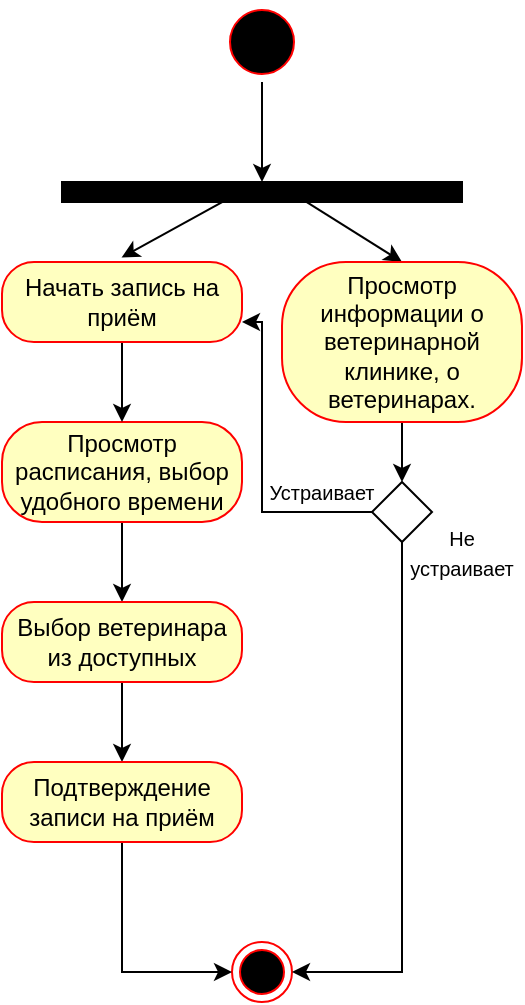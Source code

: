 <mxfile version="24.2.1" type="device" pages="2">
  <diagram name="Страница — 1" id="dne-2GbdXJbpihA3PpLv">
    <mxGraphModel dx="1633" dy="797" grid="1" gridSize="10" guides="1" tooltips="1" connect="1" arrows="1" fold="1" page="1" pageScale="1" pageWidth="827" pageHeight="1169" math="0" shadow="0">
      <root>
        <mxCell id="0" />
        <mxCell id="1" parent="0" />
        <mxCell id="J8UC4zP5dDmnpQcp4e6_-1" value="" style="ellipse;html=1;shape=startState;fillColor=#000000;strokeColor=#ff0000;" parent="1" vertex="1">
          <mxGeometry x="240" width="40" height="40" as="geometry" />
        </mxCell>
        <mxCell id="J8UC4zP5dDmnpQcp4e6_-3" value="" style="ellipse;html=1;shape=endState;fillColor=#000000;strokeColor=#ff0000;" parent="1" vertex="1">
          <mxGeometry x="245" y="470" width="30" height="30" as="geometry" />
        </mxCell>
        <mxCell id="J8UC4zP5dDmnpQcp4e6_-5" value="" style="endArrow=classic;html=1;rounded=0;exitX=0.5;exitY=1;exitDx=0;exitDy=0;entryX=0.5;entryY=0;entryDx=0;entryDy=0;" parent="1" source="J8UC4zP5dDmnpQcp4e6_-1" edge="1">
          <mxGeometry width="50" height="50" relative="1" as="geometry">
            <mxPoint x="270" y="140" as="sourcePoint" />
            <mxPoint x="260" y="90" as="targetPoint" />
          </mxGeometry>
        </mxCell>
        <mxCell id="J8UC4zP5dDmnpQcp4e6_-10" value="" style="edgeStyle=orthogonalEdgeStyle;rounded=0;orthogonalLoop=1;jettySize=auto;html=1;" parent="1" source="J8UC4zP5dDmnpQcp4e6_-6" target="J8UC4zP5dDmnpQcp4e6_-8" edge="1">
          <mxGeometry relative="1" as="geometry" />
        </mxCell>
        <mxCell id="J8UC4zP5dDmnpQcp4e6_-6" value="Просмотр расписания, выбор удобного времени" style="rounded=1;whiteSpace=wrap;html=1;arcSize=40;fontColor=#000000;fillColor=#ffffc0;strokeColor=#ff0000;" parent="1" vertex="1">
          <mxGeometry x="130" y="210" width="120" height="50" as="geometry" />
        </mxCell>
        <mxCell id="J8UC4zP5dDmnpQcp4e6_-13" value="" style="edgeStyle=orthogonalEdgeStyle;rounded=0;orthogonalLoop=1;jettySize=auto;html=1;" parent="1" source="J8UC4zP5dDmnpQcp4e6_-8" target="J8UC4zP5dDmnpQcp4e6_-11" edge="1">
          <mxGeometry relative="1" as="geometry" />
        </mxCell>
        <mxCell id="J8UC4zP5dDmnpQcp4e6_-8" value="Выбор ветеринара из доступных" style="rounded=1;whiteSpace=wrap;html=1;arcSize=40;fontColor=#000000;fillColor=#ffffc0;strokeColor=#ff0000;" parent="1" vertex="1">
          <mxGeometry x="130" y="300" width="120" height="40" as="geometry" />
        </mxCell>
        <mxCell id="js38OZRFwgRTXsKy8STe-14" style="edgeStyle=orthogonalEdgeStyle;rounded=0;orthogonalLoop=1;jettySize=auto;html=1;entryX=0;entryY=0.5;entryDx=0;entryDy=0;" parent="1" source="J8UC4zP5dDmnpQcp4e6_-11" target="J8UC4zP5dDmnpQcp4e6_-3" edge="1">
          <mxGeometry relative="1" as="geometry" />
        </mxCell>
        <mxCell id="J8UC4zP5dDmnpQcp4e6_-11" value="Подтверждение записи на приём" style="rounded=1;whiteSpace=wrap;html=1;arcSize=40;fontColor=#000000;fillColor=#ffffc0;strokeColor=#ff0000;" parent="1" vertex="1">
          <mxGeometry x="130" y="380" width="120" height="40" as="geometry" />
        </mxCell>
        <mxCell id="js38OZRFwgRTXsKy8STe-1" value="" style="endArrow=classic;html=1;rounded=0;exitX=0.5;exitY=1;exitDx=0;exitDy=0;entryX=0.5;entryY=0;entryDx=0;entryDy=0;" parent="1" source="js38OZRFwgRTXsKy8STe-5" target="J8UC4zP5dDmnpQcp4e6_-6" edge="1">
          <mxGeometry width="50" height="50" relative="1" as="geometry">
            <mxPoint x="430" y="370" as="sourcePoint" />
            <mxPoint x="460" y="350" as="targetPoint" />
          </mxGeometry>
        </mxCell>
        <mxCell id="js38OZRFwgRTXsKy8STe-2" value="" style="rounded=0;whiteSpace=wrap;html=1;fillColor=#000000;" parent="1" vertex="1">
          <mxGeometry x="160" y="90" width="200" height="10" as="geometry" />
        </mxCell>
        <mxCell id="js38OZRFwgRTXsKy8STe-3" value="" style="endArrow=classic;html=1;rounded=0;exitX=0.598;exitY=0.832;exitDx=0;exitDy=0;exitPerimeter=0;" parent="1" source="js38OZRFwgRTXsKy8STe-2" edge="1">
          <mxGeometry width="50" height="50" relative="1" as="geometry">
            <mxPoint x="320" y="180" as="sourcePoint" />
            <mxPoint x="330" y="130" as="targetPoint" />
          </mxGeometry>
        </mxCell>
        <mxCell id="js38OZRFwgRTXsKy8STe-4" value="" style="endArrow=classic;html=1;rounded=0;exitX=0.406;exitY=0.947;exitDx=0;exitDy=0;exitPerimeter=0;entryX=0.498;entryY=-0.055;entryDx=0;entryDy=0;entryPerimeter=0;" parent="1" source="js38OZRFwgRTXsKy8STe-2" target="js38OZRFwgRTXsKy8STe-5" edge="1">
          <mxGeometry width="50" height="50" relative="1" as="geometry">
            <mxPoint x="240" y="180" as="sourcePoint" />
            <mxPoint x="190" y="120" as="targetPoint" />
          </mxGeometry>
        </mxCell>
        <mxCell id="js38OZRFwgRTXsKy8STe-5" value="Начать запись на приём" style="rounded=1;whiteSpace=wrap;html=1;arcSize=40;fontColor=#000000;fillColor=#ffffc0;strokeColor=#ff0000;" parent="1" vertex="1">
          <mxGeometry x="130" y="130" width="120" height="40" as="geometry" />
        </mxCell>
        <mxCell id="js38OZRFwgRTXsKy8STe-12" value="" style="edgeStyle=orthogonalEdgeStyle;rounded=0;orthogonalLoop=1;jettySize=auto;html=1;" parent="1" source="js38OZRFwgRTXsKy8STe-7" target="js38OZRFwgRTXsKy8STe-10" edge="1">
          <mxGeometry relative="1" as="geometry" />
        </mxCell>
        <mxCell id="js38OZRFwgRTXsKy8STe-7" value="Просмотр информации о ветеринарной клинике, о ветеринарах." style="rounded=1;whiteSpace=wrap;html=1;arcSize=40;fontColor=#000000;fillColor=#ffffc0;strokeColor=#ff0000;" parent="1" vertex="1">
          <mxGeometry x="270" y="130" width="120" height="80" as="geometry" />
        </mxCell>
        <mxCell id="js38OZRFwgRTXsKy8STe-11" style="edgeStyle=orthogonalEdgeStyle;rounded=0;orthogonalLoop=1;jettySize=auto;html=1;entryX=1;entryY=0.75;entryDx=0;entryDy=0;" parent="1" source="js38OZRFwgRTXsKy8STe-10" target="js38OZRFwgRTXsKy8STe-5" edge="1">
          <mxGeometry relative="1" as="geometry">
            <Array as="points">
              <mxPoint x="260" y="255" />
              <mxPoint x="260" y="160" />
            </Array>
          </mxGeometry>
        </mxCell>
        <mxCell id="js38OZRFwgRTXsKy8STe-13" style="edgeStyle=orthogonalEdgeStyle;rounded=0;orthogonalLoop=1;jettySize=auto;html=1;entryX=1;entryY=0.5;entryDx=0;entryDy=0;" parent="1" source="js38OZRFwgRTXsKy8STe-10" target="J8UC4zP5dDmnpQcp4e6_-3" edge="1">
          <mxGeometry relative="1" as="geometry">
            <mxPoint x="330.0" y="490" as="targetPoint" />
            <Array as="points">
              <mxPoint x="330" y="485" />
            </Array>
          </mxGeometry>
        </mxCell>
        <mxCell id="js38OZRFwgRTXsKy8STe-10" value="" style="rhombus;whiteSpace=wrap;html=1;" parent="1" vertex="1">
          <mxGeometry x="315" y="240" width="30" height="30" as="geometry" />
        </mxCell>
        <mxCell id="js38OZRFwgRTXsKy8STe-15" value="&lt;font style=&quot;font-size: 10px;&quot;&gt;Устраивает&lt;/font&gt;" style="text;html=1;strokeColor=none;fillColor=none;align=center;verticalAlign=middle;whiteSpace=wrap;rounded=0;" parent="1" vertex="1">
          <mxGeometry x="260" y="230" width="60" height="30" as="geometry" />
        </mxCell>
        <mxCell id="js38OZRFwgRTXsKy8STe-16" value="&lt;font style=&quot;font-size: 10px;&quot;&gt;Не устраивает&lt;/font&gt;" style="text;html=1;strokeColor=none;fillColor=none;align=center;verticalAlign=middle;whiteSpace=wrap;rounded=0;" parent="1" vertex="1">
          <mxGeometry x="330" y="260" width="60" height="30" as="geometry" />
        </mxCell>
      </root>
    </mxGraphModel>
  </diagram>
  <diagram id="y6f8JgHUcjYmwZK0WVAz" name="Страница — 2">
    <mxGraphModel dx="1633" dy="797" grid="1" gridSize="10" guides="1" tooltips="1" connect="1" arrows="1" fold="1" page="1" pageScale="1" pageWidth="827" pageHeight="1169" math="0" shadow="0">
      <root>
        <mxCell id="0" />
        <mxCell id="1" parent="0" />
        <mxCell id="FUz54t_hHQfUEaern5U6-1" value="" style="endArrow=none;html=1;rounded=0;" parent="1" edge="1">
          <mxGeometry width="50" height="50" relative="1" as="geometry">
            <mxPoint x="230" y="640" as="sourcePoint" />
            <mxPoint x="230" as="targetPoint" />
          </mxGeometry>
        </mxCell>
        <mxCell id="FUz54t_hHQfUEaern5U6-5" value="Клиент" style="text;html=1;strokeColor=none;fillColor=none;align=center;verticalAlign=middle;whiteSpace=wrap;rounded=0;" parent="1" vertex="1">
          <mxGeometry x="90" width="60" height="30" as="geometry" />
        </mxCell>
        <mxCell id="FUz54t_hHQfUEaern5U6-6" value="База данных" style="text;html=1;strokeColor=none;fillColor=none;align=center;verticalAlign=middle;whiteSpace=wrap;rounded=0;" parent="1" vertex="1">
          <mxGeometry x="355" width="60" height="30" as="geometry" />
        </mxCell>
        <mxCell id="tbgYZGlrrybZQzoMSFc--1" value="" style="ellipse;html=1;shape=endState;fillColor=#000000;strokeColor=#ff0000;" parent="1" vertex="1">
          <mxGeometry x="100" y="580" width="40" height="40" as="geometry" />
        </mxCell>
        <mxCell id="tbgYZGlrrybZQzoMSFc--2" value="" style="ellipse;html=1;shape=startState;fillColor=#000000;strokeColor=#ff0000;" parent="1" vertex="1">
          <mxGeometry x="100" y="20" width="40" height="40" as="geometry" />
        </mxCell>
        <mxCell id="tbgYZGlrrybZQzoMSFc--4" value="Просмотр информации о ветеринарной клинике" style="rounded=1;whiteSpace=wrap;html=1;arcSize=40;fontColor=#000000;fillColor=#ffffc0;strokeColor=#ff0000;" parent="1" vertex="1">
          <mxGeometry x="340" y="150" width="90" height="60" as="geometry" />
        </mxCell>
        <mxCell id="tbgYZGlrrybZQzoMSFc--13" value="" style="edgeStyle=orthogonalEdgeStyle;rounded=0;orthogonalLoop=1;jettySize=auto;html=1;entryX=0.5;entryY=0;entryDx=0;entryDy=0;exitX=0.814;exitY=1.065;exitDx=0;exitDy=0;exitPerimeter=0;" parent="1" source="tbgYZGlrrybZQzoMSFc--8" target="tbgYZGlrrybZQzoMSFc--11" edge="1">
          <mxGeometry relative="1" as="geometry">
            <Array as="points">
              <mxPoint x="150" y="130" />
              <mxPoint x="285" y="130" />
            </Array>
          </mxGeometry>
        </mxCell>
        <mxCell id="tbgYZGlrrybZQzoMSFc--8" value="" style="rounded=0;whiteSpace=wrap;html=1;fillColor=#000000;" parent="1" vertex="1">
          <mxGeometry x="20" y="90" width="160" height="10" as="geometry" />
        </mxCell>
        <mxCell id="kx8srZb0v4AhZJLQ3gzL-8" style="edgeStyle=orthogonalEdgeStyle;rounded=0;orthogonalLoop=1;jettySize=auto;html=1;exitX=0.5;exitY=1;exitDx=0;exitDy=0;entryX=0.812;entryY=1.021;entryDx=0;entryDy=0;entryPerimeter=0;" parent="1" edge="1">
          <mxGeometry relative="1" as="geometry">
            <Array as="points">
              <mxPoint x="285" y="200" />
              <mxPoint x="285" y="220" />
              <mxPoint x="140" y="220" />
            </Array>
            <mxPoint x="275.08" y="199.79" as="sourcePoint" />
            <mxPoint x="140.0" y="100.0" as="targetPoint" />
          </mxGeometry>
        </mxCell>
        <mxCell id="tbgYZGlrrybZQzoMSFc--11" value="Просмотр услуг ветеринарной клиники" style="rounded=1;whiteSpace=wrap;html=1;arcSize=40;fontColor=#000000;fillColor=#ffffc0;strokeColor=#ff0000;" parent="1" vertex="1">
          <mxGeometry x="240" y="150" width="90" height="60" as="geometry" />
        </mxCell>
        <mxCell id="kx8srZb0v4AhZJLQ3gzL-1" value="" style="edgeStyle=orthogonalEdgeStyle;rounded=0;orthogonalLoop=1;jettySize=auto;html=1;" parent="1" source="kx8srZb0v4AhZJLQ3gzL-2" target="kx8srZb0v4AhZJLQ3gzL-4" edge="1">
          <mxGeometry relative="1" as="geometry" />
        </mxCell>
        <mxCell id="kx8srZb0v4AhZJLQ3gzL-2" value="Выбор удобного времени из доступных" style="rounded=1;whiteSpace=wrap;html=1;arcSize=40;fontColor=#000000;fillColor=#ffffc0;strokeColor=#ff0000;" parent="1" vertex="1">
          <mxGeometry x="10" y="290" width="120" height="50" as="geometry" />
        </mxCell>
        <mxCell id="kx8srZb0v4AhZJLQ3gzL-3" value="" style="edgeStyle=orthogonalEdgeStyle;rounded=0;orthogonalLoop=1;jettySize=auto;html=1;" parent="1" target="kx8srZb0v4AhZJLQ3gzL-5" edge="1">
          <mxGeometry relative="1" as="geometry">
            <mxPoint x="70" y="450" as="sourcePoint" />
          </mxGeometry>
        </mxCell>
        <mxCell id="kx8srZb0v4AhZJLQ3gzL-4" value="Выбор ветеринара из доступных" style="rounded=1;whiteSpace=wrap;html=1;arcSize=40;fontColor=#000000;fillColor=#ffffc0;strokeColor=#ff0000;" parent="1" vertex="1">
          <mxGeometry x="10" y="360" width="120" height="40" as="geometry" />
        </mxCell>
        <mxCell id="kx8srZb0v4AhZJLQ3gzL-5" value="Подтверждение записи на приём" style="rounded=1;whiteSpace=wrap;html=1;arcSize=40;fontColor=#000000;fillColor=#ffffc0;strokeColor=#ff0000;" parent="1" vertex="1">
          <mxGeometry x="10" y="480" width="120" height="40" as="geometry" />
        </mxCell>
        <mxCell id="kx8srZb0v4AhZJLQ3gzL-10" value="" style="edgeStyle=orthogonalEdgeStyle;rounded=0;orthogonalLoop=1;jettySize=auto;html=1;" parent="1" source="kx8srZb0v4AhZJLQ3gzL-6" target="kx8srZb0v4AhZJLQ3gzL-2" edge="1">
          <mxGeometry relative="1" as="geometry" />
        </mxCell>
        <mxCell id="kx8srZb0v4AhZJLQ3gzL-6" value="Начало записи на приём" style="rounded=1;whiteSpace=wrap;html=1;arcSize=40;fontColor=#000000;fillColor=#ffffc0;strokeColor=#ff0000;" parent="1" vertex="1">
          <mxGeometry x="25" y="200" width="90" height="60" as="geometry" />
        </mxCell>
        <mxCell id="kx8srZb0v4AhZJLQ3gzL-7" style="edgeStyle=orthogonalEdgeStyle;rounded=0;orthogonalLoop=1;jettySize=auto;html=1;" parent="1" edge="1">
          <mxGeometry relative="1" as="geometry">
            <mxPoint x="69.83" y="100" as="sourcePoint" />
            <mxPoint x="69.83" y="200" as="targetPoint" />
            <Array as="points">
              <mxPoint x="69.83" y="101" />
            </Array>
          </mxGeometry>
        </mxCell>
        <mxCell id="kx8srZb0v4AhZJLQ3gzL-11" value="Регистрация записи" style="rounded=1;whiteSpace=wrap;html=1;arcSize=40;fontColor=#000000;fillColor=#ffffc0;strokeColor=#ff0000;" parent="1" vertex="1">
          <mxGeometry x="240" y="530" width="120" height="40" as="geometry" />
        </mxCell>
        <mxCell id="kx8srZb0v4AhZJLQ3gzL-13" value="" style="endArrow=classic;html=1;rounded=0;exitX=1;exitY=0.5;exitDx=0;exitDy=0;entryX=0.5;entryY=0;entryDx=0;entryDy=0;" parent="1" source="kx8srZb0v4AhZJLQ3gzL-5" target="kx8srZb0v4AhZJLQ3gzL-11" edge="1">
          <mxGeometry width="50" height="50" relative="1" as="geometry">
            <mxPoint x="290" y="520" as="sourcePoint" />
            <mxPoint x="340" y="470" as="targetPoint" />
            <Array as="points">
              <mxPoint x="300" y="500" />
            </Array>
          </mxGeometry>
        </mxCell>
        <mxCell id="kx8srZb0v4AhZJLQ3gzL-14" value="" style="endArrow=classic;html=1;rounded=0;exitX=0.533;exitY=1.003;exitDx=0;exitDy=0;exitPerimeter=0;entryX=1.016;entryY=0.504;entryDx=0;entryDy=0;entryPerimeter=0;" parent="1" source="kx8srZb0v4AhZJLQ3gzL-11" target="tbgYZGlrrybZQzoMSFc--1" edge="1">
          <mxGeometry width="50" height="50" relative="1" as="geometry">
            <mxPoint x="340" y="700" as="sourcePoint" />
            <mxPoint x="150" y="650" as="targetPoint" />
            <Array as="points">
              <mxPoint x="304" y="600" />
            </Array>
          </mxGeometry>
        </mxCell>
        <mxCell id="-Npqg75RsYYkLhNHjepc-2" value="" style="edgeStyle=orthogonalEdgeStyle;rounded=0;orthogonalLoop=1;jettySize=auto;html=1;entryX=0.5;entryY=0;entryDx=0;entryDy=0;" parent="1" target="tbgYZGlrrybZQzoMSFc--4" edge="1">
          <mxGeometry relative="1" as="geometry">
            <Array as="points">
              <mxPoint x="160" y="100" />
              <mxPoint x="160" y="120" />
              <mxPoint x="385" y="120" />
            </Array>
            <mxPoint x="160" y="100" as="sourcePoint" />
            <mxPoint x="305" y="140" as="targetPoint" />
          </mxGeometry>
        </mxCell>
        <mxCell id="-Npqg75RsYYkLhNHjepc-4" style="edgeStyle=orthogonalEdgeStyle;rounded=0;orthogonalLoop=1;jettySize=auto;html=1;exitX=0.5;exitY=1;exitDx=0;exitDy=0;" parent="1" source="tbgYZGlrrybZQzoMSFc--4" target="tbgYZGlrrybZQzoMSFc--8" edge="1">
          <mxGeometry relative="1" as="geometry">
            <mxPoint x="400" y="210" as="sourcePoint" />
            <mxPoint x="140" y="230" as="targetPoint" />
            <Array as="points">
              <mxPoint x="385" y="230" />
              <mxPoint x="130" y="230" />
            </Array>
          </mxGeometry>
        </mxCell>
        <mxCell id="FHQOGv0GUZBqjrSVlQZQ-2" value="" style="endArrow=classic;html=1;rounded=0;exitX=0.501;exitY=0.913;exitDx=0;exitDy=0;exitPerimeter=0;entryX=0.625;entryY=0.017;entryDx=0;entryDy=0;entryPerimeter=0;" edge="1" parent="1" source="tbgYZGlrrybZQzoMSFc--2" target="tbgYZGlrrybZQzoMSFc--8">
          <mxGeometry width="50" height="50" relative="1" as="geometry">
            <mxPoint x="110" y="110" as="sourcePoint" />
            <mxPoint x="160" y="60" as="targetPoint" />
          </mxGeometry>
        </mxCell>
        <mxCell id="FHQOGv0GUZBqjrSVlQZQ-3" value="Добавление своих питомцев" style="rounded=1;whiteSpace=wrap;html=1;arcSize=40;fontColor=#000000;fillColor=#ffffc0;strokeColor=#ff0000;" vertex="1" parent="1">
          <mxGeometry x="450" y="150" width="90" height="60" as="geometry" />
        </mxCell>
        <mxCell id="FHQOGv0GUZBqjrSVlQZQ-4" value="" style="edgeStyle=orthogonalEdgeStyle;rounded=0;orthogonalLoop=1;jettySize=auto;html=1;" edge="1" parent="1">
          <mxGeometry relative="1" as="geometry">
            <Array as="points">
              <mxPoint x="173" y="110" />
              <mxPoint x="500" y="110" />
              <mxPoint x="500" y="150" />
            </Array>
            <mxPoint x="172.5" y="100" as="sourcePoint" />
            <mxPoint x="500" y="150" as="targetPoint" />
          </mxGeometry>
        </mxCell>
        <mxCell id="FHQOGv0GUZBqjrSVlQZQ-5" style="edgeStyle=orthogonalEdgeStyle;rounded=0;orthogonalLoop=1;jettySize=auto;html=1;exitX=0.5;exitY=1;exitDx=0;exitDy=0;" edge="1" parent="1">
          <mxGeometry relative="1" as="geometry">
            <mxPoint x="505" y="210" as="sourcePoint" />
            <mxPoint x="120" y="100" as="targetPoint" />
            <Array as="points">
              <mxPoint x="505" y="240" />
              <mxPoint x="120" y="240" />
              <mxPoint x="120" y="100" />
            </Array>
          </mxGeometry>
        </mxCell>
        <mxCell id="FHQOGv0GUZBqjrSVlQZQ-6" value="" style="edgeStyle=orthogonalEdgeStyle;rounded=0;orthogonalLoop=1;jettySize=auto;html=1;" edge="1" parent="1" target="FHQOGv0GUZBqjrSVlQZQ-7">
          <mxGeometry relative="1" as="geometry">
            <mxPoint x="70" y="400" as="sourcePoint" />
            <Array as="points">
              <mxPoint x="70" y="420" />
              <mxPoint x="70" y="420" />
            </Array>
          </mxGeometry>
        </mxCell>
        <mxCell id="FHQOGv0GUZBqjrSVlQZQ-7" value="Выбор услуги из доступных" style="rounded=1;whiteSpace=wrap;html=1;arcSize=40;fontColor=#000000;fillColor=#ffffc0;strokeColor=#ff0000;" vertex="1" parent="1">
          <mxGeometry x="10" y="420" width="120" height="40" as="geometry" />
        </mxCell>
      </root>
    </mxGraphModel>
  </diagram>
</mxfile>
